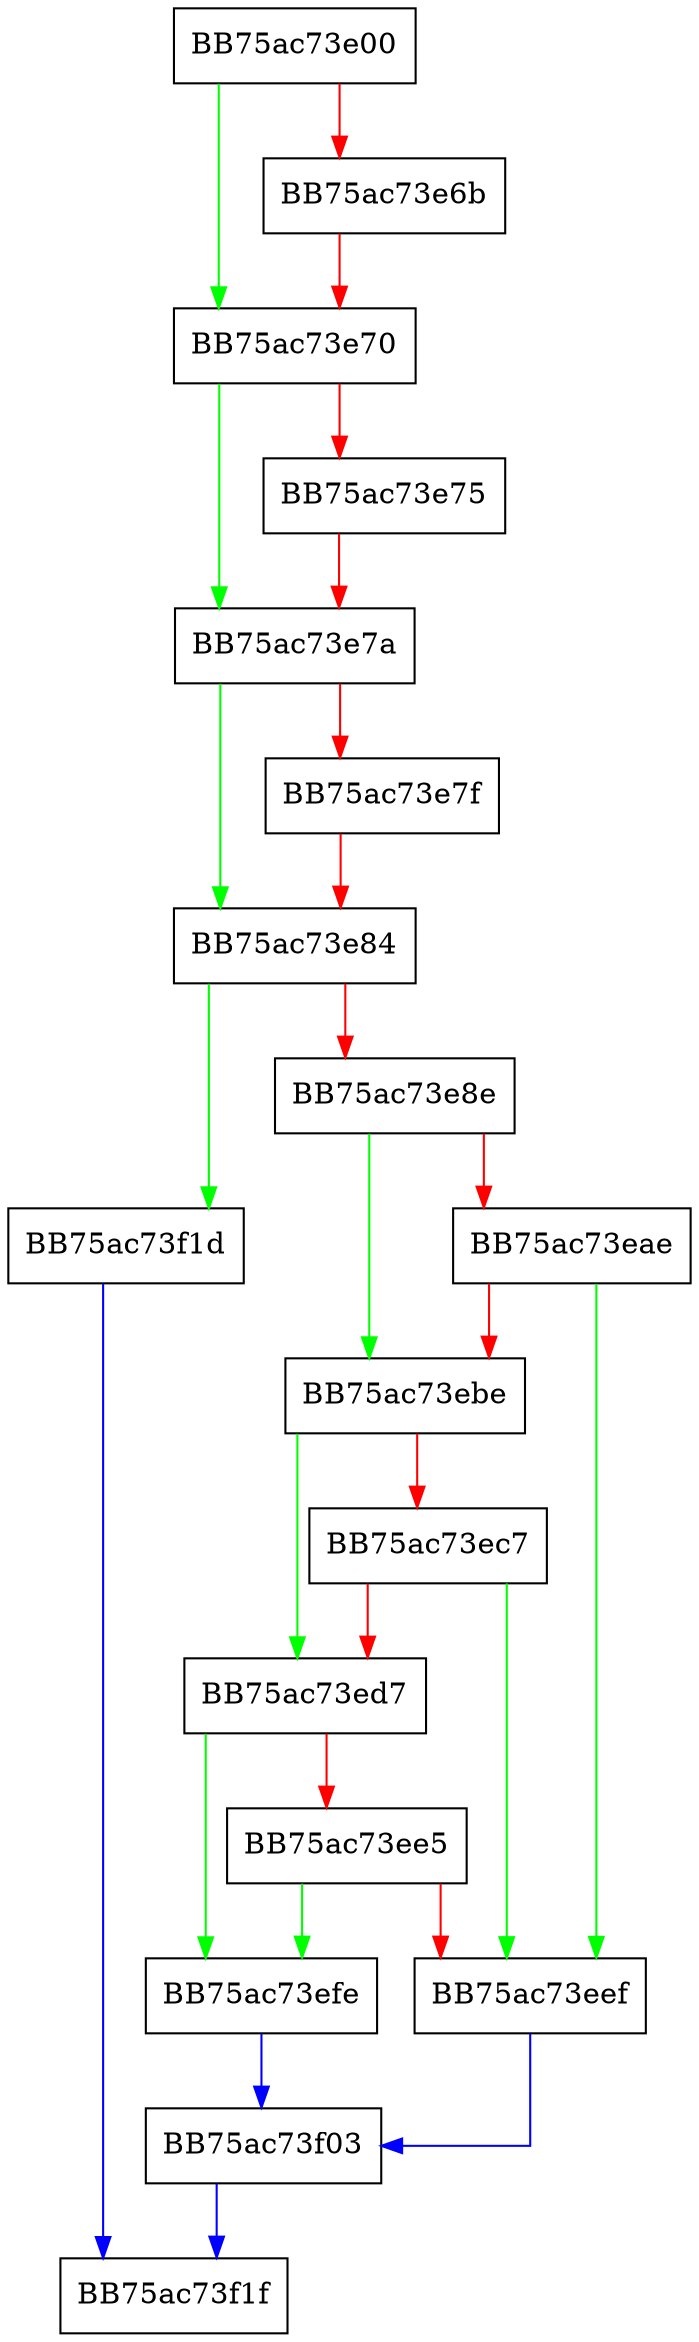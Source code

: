 digraph FireSpynetCallback {
  node [shape="box"];
  graph [splines=ortho];
  BB75ac73e00 -> BB75ac73e70 [color="green"];
  BB75ac73e00 -> BB75ac73e6b [color="red"];
  BB75ac73e6b -> BB75ac73e70 [color="red"];
  BB75ac73e70 -> BB75ac73e7a [color="green"];
  BB75ac73e70 -> BB75ac73e75 [color="red"];
  BB75ac73e75 -> BB75ac73e7a [color="red"];
  BB75ac73e7a -> BB75ac73e84 [color="green"];
  BB75ac73e7a -> BB75ac73e7f [color="red"];
  BB75ac73e7f -> BB75ac73e84 [color="red"];
  BB75ac73e84 -> BB75ac73f1d [color="green"];
  BB75ac73e84 -> BB75ac73e8e [color="red"];
  BB75ac73e8e -> BB75ac73ebe [color="green"];
  BB75ac73e8e -> BB75ac73eae [color="red"];
  BB75ac73eae -> BB75ac73eef [color="green"];
  BB75ac73eae -> BB75ac73ebe [color="red"];
  BB75ac73ebe -> BB75ac73ed7 [color="green"];
  BB75ac73ebe -> BB75ac73ec7 [color="red"];
  BB75ac73ec7 -> BB75ac73eef [color="green"];
  BB75ac73ec7 -> BB75ac73ed7 [color="red"];
  BB75ac73ed7 -> BB75ac73efe [color="green"];
  BB75ac73ed7 -> BB75ac73ee5 [color="red"];
  BB75ac73ee5 -> BB75ac73efe [color="green"];
  BB75ac73ee5 -> BB75ac73eef [color="red"];
  BB75ac73eef -> BB75ac73f03 [color="blue"];
  BB75ac73efe -> BB75ac73f03 [color="blue"];
  BB75ac73f03 -> BB75ac73f1f [color="blue"];
  BB75ac73f1d -> BB75ac73f1f [color="blue"];
}